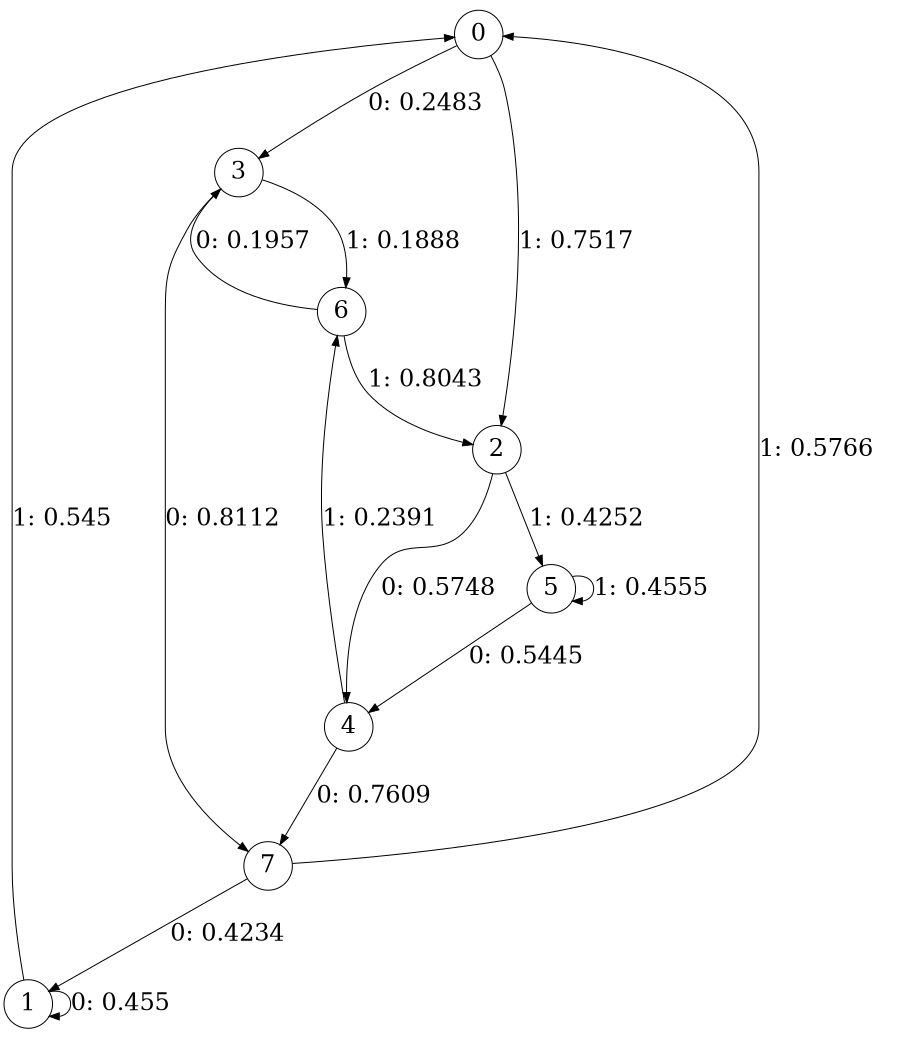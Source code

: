 digraph "ch20faceL3" {
size = "6,8.5";
ratio = "fill";
node [shape = circle];
node [fontsize = 24];
edge [fontsize = 24];
0 -> 3 [label = "0: 0.2483   "];
0 -> 2 [label = "1: 0.7517   "];
1 -> 1 [label = "0: 0.455    "];
1 -> 0 [label = "1: 0.545    "];
2 -> 4 [label = "0: 0.5748   "];
2 -> 5 [label = "1: 0.4252   "];
3 -> 7 [label = "0: 0.8112   "];
3 -> 6 [label = "1: 0.1888   "];
4 -> 7 [label = "0: 0.7609   "];
4 -> 6 [label = "1: 0.2391   "];
5 -> 4 [label = "0: 0.5445   "];
5 -> 5 [label = "1: 0.4555   "];
6 -> 3 [label = "0: 0.1957   "];
6 -> 2 [label = "1: 0.8043   "];
7 -> 1 [label = "0: 0.4234   "];
7 -> 0 [label = "1: 0.5766   "];
}